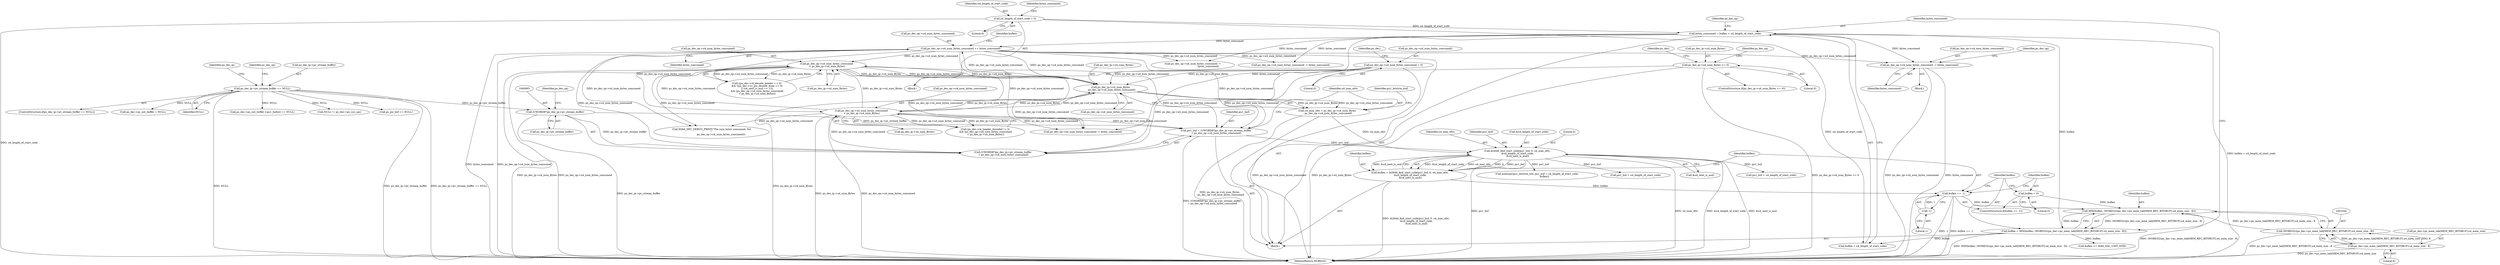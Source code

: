 digraph "0_Android_494561291a503840f385fbcd11d9bc5f4dc502b8@pointer" {
"1001381" [label="(Call,ps_dec_op->u4_num_bytes_consumed -= bytes_consumed)"];
"1001054" [label="(Call,bytes_consumed = buflen + u4_length_of_start_code)"];
"1001039" [label="(Call,buflen = MIN(buflen, (WORD32)(ps_dec->ps_mem_tab[MEM_REC_BITSBUF].u4_mem_size - 8)))"];
"1001041" [label="(Call,MIN(buflen, (WORD32)(ps_dec->ps_mem_tab[MEM_REC_BITSBUF].u4_mem_size - 8)))"];
"1001032" [label="(Call,buflen == -1)"];
"1001021" [label="(Call,buflen = ih264d_find_start_code(pu1_buf, 0, u4_max_ofst,\n &u4_length_of_start_code,\n &u4_next_is_aud))"];
"1001023" [label="(Call,ih264d_find_start_code(pu1_buf, 0, u4_max_ofst,\n &u4_length_of_start_code,\n &u4_next_is_aud))"];
"1000989" [label="(Call,pu1_buf = (UWORD8*)ps_dec_ip->pv_stream_buffer\n + ps_dec_op->u4_num_bytes_consumed)"];
"1000992" [label="(Call,(UWORD8*)ps_dec_ip->pv_stream_buffer)"];
"1000267" [label="(Call,ps_dec_ip->pv_stream_buffer == NULL)"];
"1001461" [label="(Call,ps_dec_op->u4_num_bytes_consumed\n < ps_dec_ip->u4_num_Bytes)"];
"1001436" [label="(Call,ps_dec_op->u4_num_bytes_consumed\n < ps_dec_ip->u4_num_Bytes)"];
"1001059" [label="(Call,ps_dec_op->u4_num_bytes_consumed += bytes_consumed)"];
"1001002" [label="(Call,ps_dec_ip->u4_num_Bytes\n - ps_dec_op->u4_num_bytes_consumed)"];
"1000288" [label="(Call,ps_dec_ip->u4_num_Bytes <= 0)"];
"1000313" [label="(Call,ps_dec_op->u4_num_bytes_consumed = 0)"];
"1001000" [label="(Call,u4_max_ofst = ps_dec_ip->u4_num_Bytes\n - ps_dec_op->u4_num_bytes_consumed)"];
"1001034" [label="(Call,-1)"];
"1001036" [label="(Call,buflen = 0)"];
"1001043" [label="(Call,(WORD32)(ps_dec->ps_mem_tab[MEM_REC_BITSBUF].u4_mem_size - 8))"];
"1001045" [label="(Call,ps_dec->ps_mem_tab[MEM_REC_BITSBUF].u4_mem_size - 8)"];
"1000173" [label="(Call,u4_length_of_start_code = 0)"];
"1001382" [label="(Call,ps_dec_op->u4_num_bytes_consumed)"];
"1000275" [label="(Identifier,ps_dec_op)"];
"1001053" [label="(Literal,8)"];
"1001031" [label="(ControlStructure,if(buflen == -1))"];
"1001027" [label="(Call,&u4_length_of_start_code)"];
"1001445" [label="(Call,((ps_dec->i4_decode_header == 0)\n && ((ps_dec->u1_pic_decode_done == 0)\n || (u4_next_is_aud == 1)))\n && (ps_dec_op->u4_num_bytes_consumed\n < ps_dec_ip->u4_num_Bytes))"];
"1001462" [label="(Call,ps_dec_op->u4_num_bytes_consumed)"];
"1001003" [label="(Call,ps_dec_ip->u4_num_Bytes)"];
"1001006" [label="(Call,ps_dec_op->u4_num_bytes_consumed)"];
"1001147" [label="(Call,pu1_buf + u4_length_of_start_code)"];
"1000994" [label="(Call,ps_dec_ip->pv_stream_buffer)"];
"1000175" [label="(Literal,0)"];
"1000268" [label="(Call,ps_dec_ip->pv_stream_buffer)"];
"1001430" [label="(Call,(ps_dec->i4_header_decoded != 3)\n && (ps_dec_op->u4_num_bytes_consumed\n < ps_dec_ip->u4_num_Bytes))"];
"1001029" [label="(Call,&u4_next_is_aud)"];
"1001001" [label="(Identifier,u4_max_ofst)"];
"1001221" [label="(Call,memcpy(pu1_bitstrm_buf, pu1_buf + u4_length_of_start_code,\n                   buflen))"];
"1001023" [label="(Call,ih264d_find_start_code(pu1_buf, 0, u4_max_ofst,\n &u4_length_of_start_code,\n &u4_next_is_aud))"];
"1001010" [label="(Identifier,pu1_bitstrm_buf)"];
"1000991" [label="(Call,(UWORD8*)ps_dec_ip->pv_stream_buffer\n + ps_dec_op->u4_num_bytes_consumed)"];
"1000173" [label="(Call,u4_length_of_start_code = 0)"];
"1001440" [label="(Call,ps_dec_ip->u4_num_Bytes)"];
"1001066" [label="(Identifier,buflen)"];
"1001021" [label="(Call,buflen = ih264d_find_start_code(pu1_buf, 0, u4_max_ofst,\n &u4_length_of_start_code,\n &u4_next_is_aud))"];
"1001358" [label="(Call,ps_dec_op->u4_num_bytes_consumed -= bytes_consumed)"];
"1001060" [label="(Call,ps_dec_op->u4_num_bytes_consumed)"];
"1000418" [label="(Call,ps_dec->ps_out_buffer->pu1_bufs[i] == NULL)"];
"1001055" [label="(Identifier,bytes_consumed)"];
"1002143" [label="(Call,NULL != ps_dec->ps_cur_sps)"];
"1001033" [label="(Identifier,buflen)"];
"1000153" [label="(Block,)"];
"1000635" [label="(Call,ps_pic_buf == NULL)"];
"1000287" [label="(ControlStructure,if(ps_dec_ip->u4_num_Bytes <= 0))"];
"1001036" [label="(Call,buflen = 0)"];
"1001054" [label="(Call,bytes_consumed = buflen + u4_length_of_start_code)"];
"1001037" [label="(Identifier,buflen)"];
"1001002" [label="(Call,ps_dec_ip->u4_num_Bytes\n - ps_dec_op->u4_num_bytes_consumed)"];
"1001223" [label="(Call,pu1_buf + u4_length_of_start_code)"];
"1001388" [label="(Identifier,ps_dec_op)"];
"1001039" [label="(Call,buflen = MIN(buflen, (WORD32)(ps_dec->ps_mem_tab[MEM_REC_BITSBUF].u4_mem_size - 8)))"];
"1001046" [label="(Call,ps_dec->ps_mem_tab[MEM_REC_BITSBUF].u4_mem_size)"];
"1001063" [label="(Identifier,bytes_consumed)"];
"1000267" [label="(Call,ps_dec_ip->pv_stream_buffer == NULL)"];
"1001624" [label="(Call,ps_dec_op->u4_num_bytes_consumed -= bytes_consumed)"];
"1001381" [label="(Call,ps_dec_op->u4_num_bytes_consumed -= bytes_consumed)"];
"1000314" [label="(Call,ps_dec_op->u4_num_bytes_consumed)"];
"1001061" [label="(Identifier,ps_dec_op)"];
"1001025" [label="(Literal,0)"];
"1001172" [label="(Call,ps_dec_op->u4_num_bytes_consumed -=\n                                        bytes_consumed)"];
"1000998" [label="(Identifier,ps_dec_op)"];
"1000292" [label="(Literal,0)"];
"1000266" [label="(ControlStructure,if(ps_dec_ip->pv_stream_buffer == NULL))"];
"1000318" [label="(Call,ps_dec->ps_out_buffer = NULL)"];
"1000290" [label="(Identifier,ps_dec_ip)"];
"1001026" [label="(Identifier,u4_max_ofst)"];
"1001024" [label="(Identifier,pu1_buf)"];
"1000271" [label="(Identifier,NULL)"];
"1001045" [label="(Call,ps_dec->ps_mem_tab[MEM_REC_BITSBUF].u4_mem_size - 8)"];
"1000988" [label="(Block,)"];
"1000989" [label="(Call,pu1_buf = (UWORD8*)ps_dec_ip->pv_stream_buffer\n + ps_dec_op->u4_num_bytes_consumed)"];
"1000990" [label="(Identifier,pu1_buf)"];
"1001022" [label="(Identifier,buflen)"];
"1001380" [label="(Block,)"];
"1001056" [label="(Call,buflen + u4_length_of_start_code)"];
"1001041" [label="(Call,MIN(buflen, (WORD32)(ps_dec->ps_mem_tab[MEM_REC_BITSBUF].u4_mem_size - 8)))"];
"1000320" [label="(Identifier,ps_dec)"];
"1001000" [label="(Call,u4_max_ofst = ps_dec_ip->u4_num_Bytes\n - ps_dec_op->u4_num_bytes_consumed)"];
"1000992" [label="(Call,(UWORD8*)ps_dec_ip->pv_stream_buffer)"];
"1000288" [label="(Call,ps_dec_ip->u4_num_Bytes <= 0)"];
"1000289" [label="(Call,ps_dec_ip->u4_num_Bytes)"];
"1000313" [label="(Call,ps_dec_op->u4_num_bytes_consumed = 0)"];
"1001042" [label="(Identifier,buflen)"];
"1002185" [label="(MethodReturn,WORD32)"];
"1000296" [label="(Identifier,ps_dec_op)"];
"1000174" [label="(Identifier,u4_length_of_start_code)"];
"1001043" [label="(Call,(WORD32)(ps_dec->ps_mem_tab[MEM_REC_BITSBUF].u4_mem_size - 8))"];
"1001040" [label="(Identifier,buflen)"];
"1002178" [label="(Call,H264_DEC_DEBUG_PRINT(\"The num bytes consumed: %d\n\",\n                         ps_dec_op->u4_num_bytes_consumed))"];
"1001065" [label="(Call,buflen >= MAX_NAL_UNIT_SIZE)"];
"1000178" [label="(Identifier,bytes_consumed)"];
"1001059" [label="(Call,ps_dec_op->u4_num_bytes_consumed += bytes_consumed)"];
"1001038" [label="(Literal,0)"];
"1001436" [label="(Call,ps_dec_op->u4_num_bytes_consumed\n < ps_dec_ip->u4_num_Bytes)"];
"1001437" [label="(Call,ps_dec_op->u4_num_bytes_consumed)"];
"1000317" [label="(Literal,0)"];
"1001385" [label="(Identifier,bytes_consumed)"];
"1001461" [label="(Call,ps_dec_op->u4_num_bytes_consumed\n < ps_dec_ip->u4_num_Bytes)"];
"1001034" [label="(Call,-1)"];
"1001465" [label="(Call,ps_dec_ip->u4_num_Bytes)"];
"1001032" [label="(Call,buflen == -1)"];
"1001035" [label="(Literal,1)"];
"1000310" [label="(Identifier,ps_dec)"];
"1001381" -> "1001380"  [label="AST: "];
"1001381" -> "1001385"  [label="CFG: "];
"1001382" -> "1001381"  [label="AST: "];
"1001385" -> "1001381"  [label="AST: "];
"1001388" -> "1001381"  [label="CFG: "];
"1001381" -> "1002185"  [label="DDG: bytes_consumed"];
"1001381" -> "1002185"  [label="DDG: ps_dec_op->u4_num_bytes_consumed"];
"1001054" -> "1001381"  [label="DDG: bytes_consumed"];
"1001059" -> "1001381"  [label="DDG: ps_dec_op->u4_num_bytes_consumed"];
"1001054" -> "1000988"  [label="AST: "];
"1001054" -> "1001056"  [label="CFG: "];
"1001055" -> "1001054"  [label="AST: "];
"1001056" -> "1001054"  [label="AST: "];
"1001061" -> "1001054"  [label="CFG: "];
"1001054" -> "1002185"  [label="DDG: buflen + u4_length_of_start_code"];
"1001039" -> "1001054"  [label="DDG: buflen"];
"1000173" -> "1001054"  [label="DDG: u4_length_of_start_code"];
"1001054" -> "1001059"  [label="DDG: bytes_consumed"];
"1001054" -> "1001172"  [label="DDG: bytes_consumed"];
"1001054" -> "1001358"  [label="DDG: bytes_consumed"];
"1001054" -> "1001624"  [label="DDG: bytes_consumed"];
"1001039" -> "1000988"  [label="AST: "];
"1001039" -> "1001041"  [label="CFG: "];
"1001040" -> "1001039"  [label="AST: "];
"1001041" -> "1001039"  [label="AST: "];
"1001055" -> "1001039"  [label="CFG: "];
"1001039" -> "1002185"  [label="DDG: MIN(buflen, (WORD32)(ps_dec->ps_mem_tab[MEM_REC_BITSBUF].u4_mem_size - 8))"];
"1001041" -> "1001039"  [label="DDG: buflen"];
"1001041" -> "1001039"  [label="DDG: (WORD32)(ps_dec->ps_mem_tab[MEM_REC_BITSBUF].u4_mem_size - 8)"];
"1001039" -> "1001056"  [label="DDG: buflen"];
"1001039" -> "1001065"  [label="DDG: buflen"];
"1001041" -> "1001043"  [label="CFG: "];
"1001042" -> "1001041"  [label="AST: "];
"1001043" -> "1001041"  [label="AST: "];
"1001041" -> "1002185"  [label="DDG: (WORD32)(ps_dec->ps_mem_tab[MEM_REC_BITSBUF].u4_mem_size - 8)"];
"1001032" -> "1001041"  [label="DDG: buflen"];
"1001036" -> "1001041"  [label="DDG: buflen"];
"1001043" -> "1001041"  [label="DDG: ps_dec->ps_mem_tab[MEM_REC_BITSBUF].u4_mem_size - 8"];
"1001032" -> "1001031"  [label="AST: "];
"1001032" -> "1001034"  [label="CFG: "];
"1001033" -> "1001032"  [label="AST: "];
"1001034" -> "1001032"  [label="AST: "];
"1001037" -> "1001032"  [label="CFG: "];
"1001040" -> "1001032"  [label="CFG: "];
"1001032" -> "1002185"  [label="DDG: buflen == -1"];
"1001032" -> "1002185"  [label="DDG: -1"];
"1001021" -> "1001032"  [label="DDG: buflen"];
"1001034" -> "1001032"  [label="DDG: 1"];
"1001021" -> "1000988"  [label="AST: "];
"1001021" -> "1001023"  [label="CFG: "];
"1001022" -> "1001021"  [label="AST: "];
"1001023" -> "1001021"  [label="AST: "];
"1001033" -> "1001021"  [label="CFG: "];
"1001021" -> "1002185"  [label="DDG: ih264d_find_start_code(pu1_buf, 0, u4_max_ofst,\n &u4_length_of_start_code,\n &u4_next_is_aud)"];
"1001023" -> "1001021"  [label="DDG: &u4_length_of_start_code"];
"1001023" -> "1001021"  [label="DDG: u4_max_ofst"];
"1001023" -> "1001021"  [label="DDG: 0"];
"1001023" -> "1001021"  [label="DDG: pu1_buf"];
"1001023" -> "1001021"  [label="DDG: &u4_next_is_aud"];
"1001023" -> "1001029"  [label="CFG: "];
"1001024" -> "1001023"  [label="AST: "];
"1001025" -> "1001023"  [label="AST: "];
"1001026" -> "1001023"  [label="AST: "];
"1001027" -> "1001023"  [label="AST: "];
"1001029" -> "1001023"  [label="AST: "];
"1001023" -> "1002185"  [label="DDG: pu1_buf"];
"1001023" -> "1002185"  [label="DDG: u4_max_ofst"];
"1001023" -> "1002185"  [label="DDG: &u4_length_of_start_code"];
"1001023" -> "1002185"  [label="DDG: &u4_next_is_aud"];
"1000989" -> "1001023"  [label="DDG: pu1_buf"];
"1001000" -> "1001023"  [label="DDG: u4_max_ofst"];
"1001023" -> "1001147"  [label="DDG: pu1_buf"];
"1001023" -> "1001221"  [label="DDG: pu1_buf"];
"1001023" -> "1001223"  [label="DDG: pu1_buf"];
"1000989" -> "1000988"  [label="AST: "];
"1000989" -> "1000991"  [label="CFG: "];
"1000990" -> "1000989"  [label="AST: "];
"1000991" -> "1000989"  [label="AST: "];
"1001001" -> "1000989"  [label="CFG: "];
"1000989" -> "1002185"  [label="DDG: (UWORD8*)ps_dec_ip->pv_stream_buffer\n + ps_dec_op->u4_num_bytes_consumed"];
"1000992" -> "1000989"  [label="DDG: ps_dec_ip->pv_stream_buffer"];
"1001461" -> "1000989"  [label="DDG: ps_dec_op->u4_num_bytes_consumed"];
"1001436" -> "1000989"  [label="DDG: ps_dec_op->u4_num_bytes_consumed"];
"1001059" -> "1000989"  [label="DDG: ps_dec_op->u4_num_bytes_consumed"];
"1000313" -> "1000989"  [label="DDG: ps_dec_op->u4_num_bytes_consumed"];
"1000992" -> "1000991"  [label="AST: "];
"1000992" -> "1000994"  [label="CFG: "];
"1000993" -> "1000992"  [label="AST: "];
"1000994" -> "1000992"  [label="AST: "];
"1000998" -> "1000992"  [label="CFG: "];
"1000992" -> "1002185"  [label="DDG: ps_dec_ip->pv_stream_buffer"];
"1000992" -> "1000991"  [label="DDG: ps_dec_ip->pv_stream_buffer"];
"1000267" -> "1000992"  [label="DDG: ps_dec_ip->pv_stream_buffer"];
"1000267" -> "1000266"  [label="AST: "];
"1000267" -> "1000271"  [label="CFG: "];
"1000268" -> "1000267"  [label="AST: "];
"1000271" -> "1000267"  [label="AST: "];
"1000275" -> "1000267"  [label="CFG: "];
"1000290" -> "1000267"  [label="CFG: "];
"1000267" -> "1002185"  [label="DDG: ps_dec_ip->pv_stream_buffer"];
"1000267" -> "1002185"  [label="DDG: ps_dec_ip->pv_stream_buffer == NULL"];
"1000267" -> "1002185"  [label="DDG: NULL"];
"1000267" -> "1000318"  [label="DDG: NULL"];
"1000267" -> "1000418"  [label="DDG: NULL"];
"1000267" -> "1000635"  [label="DDG: NULL"];
"1000267" -> "1002143"  [label="DDG: NULL"];
"1001461" -> "1001445"  [label="AST: "];
"1001461" -> "1001465"  [label="CFG: "];
"1001462" -> "1001461"  [label="AST: "];
"1001465" -> "1001461"  [label="AST: "];
"1001445" -> "1001461"  [label="CFG: "];
"1001461" -> "1002185"  [label="DDG: ps_dec_op->u4_num_bytes_consumed"];
"1001461" -> "1002185"  [label="DDG: ps_dec_ip->u4_num_Bytes"];
"1001461" -> "1000991"  [label="DDG: ps_dec_op->u4_num_bytes_consumed"];
"1001461" -> "1001002"  [label="DDG: ps_dec_ip->u4_num_Bytes"];
"1001461" -> "1001002"  [label="DDG: ps_dec_op->u4_num_bytes_consumed"];
"1001461" -> "1001445"  [label="DDG: ps_dec_op->u4_num_bytes_consumed"];
"1001461" -> "1001445"  [label="DDG: ps_dec_ip->u4_num_Bytes"];
"1001436" -> "1001461"  [label="DDG: ps_dec_op->u4_num_bytes_consumed"];
"1001436" -> "1001461"  [label="DDG: ps_dec_ip->u4_num_Bytes"];
"1001059" -> "1001461"  [label="DDG: ps_dec_op->u4_num_bytes_consumed"];
"1001002" -> "1001461"  [label="DDG: ps_dec_ip->u4_num_Bytes"];
"1001461" -> "1001624"  [label="DDG: ps_dec_op->u4_num_bytes_consumed"];
"1001461" -> "1002178"  [label="DDG: ps_dec_op->u4_num_bytes_consumed"];
"1001436" -> "1001430"  [label="AST: "];
"1001436" -> "1001440"  [label="CFG: "];
"1001437" -> "1001436"  [label="AST: "];
"1001440" -> "1001436"  [label="AST: "];
"1001430" -> "1001436"  [label="CFG: "];
"1001436" -> "1002185"  [label="DDG: ps_dec_ip->u4_num_Bytes"];
"1001436" -> "1002185"  [label="DDG: ps_dec_op->u4_num_bytes_consumed"];
"1001436" -> "1000991"  [label="DDG: ps_dec_op->u4_num_bytes_consumed"];
"1001436" -> "1001002"  [label="DDG: ps_dec_ip->u4_num_Bytes"];
"1001436" -> "1001002"  [label="DDG: ps_dec_op->u4_num_bytes_consumed"];
"1001436" -> "1001430"  [label="DDG: ps_dec_op->u4_num_bytes_consumed"];
"1001436" -> "1001430"  [label="DDG: ps_dec_ip->u4_num_Bytes"];
"1001059" -> "1001436"  [label="DDG: ps_dec_op->u4_num_bytes_consumed"];
"1001002" -> "1001436"  [label="DDG: ps_dec_ip->u4_num_Bytes"];
"1001436" -> "1001624"  [label="DDG: ps_dec_op->u4_num_bytes_consumed"];
"1001436" -> "1002178"  [label="DDG: ps_dec_op->u4_num_bytes_consumed"];
"1001059" -> "1000988"  [label="AST: "];
"1001059" -> "1001063"  [label="CFG: "];
"1001060" -> "1001059"  [label="AST: "];
"1001063" -> "1001059"  [label="AST: "];
"1001066" -> "1001059"  [label="CFG: "];
"1001059" -> "1002185"  [label="DDG: bytes_consumed"];
"1001059" -> "1002185"  [label="DDG: ps_dec_op->u4_num_bytes_consumed"];
"1001059" -> "1000991"  [label="DDG: ps_dec_op->u4_num_bytes_consumed"];
"1001059" -> "1001002"  [label="DDG: ps_dec_op->u4_num_bytes_consumed"];
"1001002" -> "1001059"  [label="DDG: ps_dec_op->u4_num_bytes_consumed"];
"1001059" -> "1001172"  [label="DDG: ps_dec_op->u4_num_bytes_consumed"];
"1001059" -> "1001358"  [label="DDG: ps_dec_op->u4_num_bytes_consumed"];
"1001059" -> "1001624"  [label="DDG: ps_dec_op->u4_num_bytes_consumed"];
"1001059" -> "1002178"  [label="DDG: ps_dec_op->u4_num_bytes_consumed"];
"1001002" -> "1001000"  [label="AST: "];
"1001002" -> "1001006"  [label="CFG: "];
"1001003" -> "1001002"  [label="AST: "];
"1001006" -> "1001002"  [label="AST: "];
"1001000" -> "1001002"  [label="CFG: "];
"1001002" -> "1002185"  [label="DDG: ps_dec_ip->u4_num_Bytes"];
"1001002" -> "1001000"  [label="DDG: ps_dec_ip->u4_num_Bytes"];
"1001002" -> "1001000"  [label="DDG: ps_dec_op->u4_num_bytes_consumed"];
"1000288" -> "1001002"  [label="DDG: ps_dec_ip->u4_num_Bytes"];
"1000313" -> "1001002"  [label="DDG: ps_dec_op->u4_num_bytes_consumed"];
"1000288" -> "1000287"  [label="AST: "];
"1000288" -> "1000292"  [label="CFG: "];
"1000289" -> "1000288"  [label="AST: "];
"1000292" -> "1000288"  [label="AST: "];
"1000296" -> "1000288"  [label="CFG: "];
"1000310" -> "1000288"  [label="CFG: "];
"1000288" -> "1002185"  [label="DDG: ps_dec_ip->u4_num_Bytes"];
"1000288" -> "1002185"  [label="DDG: ps_dec_ip->u4_num_Bytes <= 0"];
"1000313" -> "1000153"  [label="AST: "];
"1000313" -> "1000317"  [label="CFG: "];
"1000314" -> "1000313"  [label="AST: "];
"1000317" -> "1000313"  [label="AST: "];
"1000320" -> "1000313"  [label="CFG: "];
"1000313" -> "1002185"  [label="DDG: ps_dec_op->u4_num_bytes_consumed"];
"1000313" -> "1000991"  [label="DDG: ps_dec_op->u4_num_bytes_consumed"];
"1001000" -> "1000988"  [label="AST: "];
"1001001" -> "1001000"  [label="AST: "];
"1001010" -> "1001000"  [label="CFG: "];
"1001000" -> "1002185"  [label="DDG: ps_dec_ip->u4_num_Bytes\n - ps_dec_op->u4_num_bytes_consumed"];
"1001034" -> "1001035"  [label="CFG: "];
"1001035" -> "1001034"  [label="AST: "];
"1001036" -> "1001031"  [label="AST: "];
"1001036" -> "1001038"  [label="CFG: "];
"1001037" -> "1001036"  [label="AST: "];
"1001038" -> "1001036"  [label="AST: "];
"1001040" -> "1001036"  [label="CFG: "];
"1001043" -> "1001045"  [label="CFG: "];
"1001044" -> "1001043"  [label="AST: "];
"1001045" -> "1001043"  [label="AST: "];
"1001043" -> "1002185"  [label="DDG: ps_dec->ps_mem_tab[MEM_REC_BITSBUF].u4_mem_size - 8"];
"1001045" -> "1001043"  [label="DDG: ps_dec->ps_mem_tab[MEM_REC_BITSBUF].u4_mem_size"];
"1001045" -> "1001043"  [label="DDG: 8"];
"1001045" -> "1001053"  [label="CFG: "];
"1001046" -> "1001045"  [label="AST: "];
"1001053" -> "1001045"  [label="AST: "];
"1001045" -> "1002185"  [label="DDG: ps_dec->ps_mem_tab[MEM_REC_BITSBUF].u4_mem_size"];
"1000173" -> "1000153"  [label="AST: "];
"1000173" -> "1000175"  [label="CFG: "];
"1000174" -> "1000173"  [label="AST: "];
"1000175" -> "1000173"  [label="AST: "];
"1000178" -> "1000173"  [label="CFG: "];
"1000173" -> "1002185"  [label="DDG: u4_length_of_start_code"];
"1000173" -> "1001056"  [label="DDG: u4_length_of_start_code"];
}
